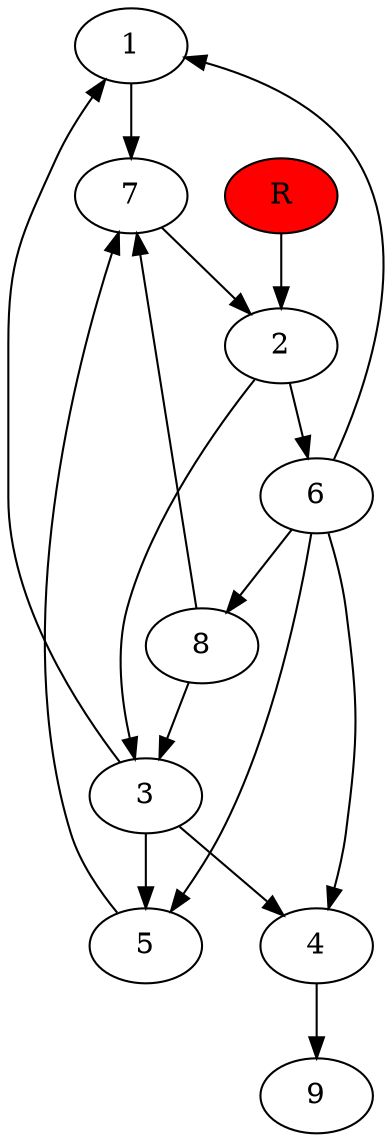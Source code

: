 digraph prb58878 {
	1
	2
	3
	4
	5
	6
	7
	8
	R [fillcolor="#ff0000" style=filled]
	1 -> 7
	2 -> 3
	2 -> 6
	3 -> 1
	3 -> 4
	3 -> 5
	4 -> 9
	5 -> 7
	6 -> 1
	6 -> 4
	6 -> 5
	6 -> 8
	7 -> 2
	8 -> 3
	8 -> 7
	R -> 2
}

